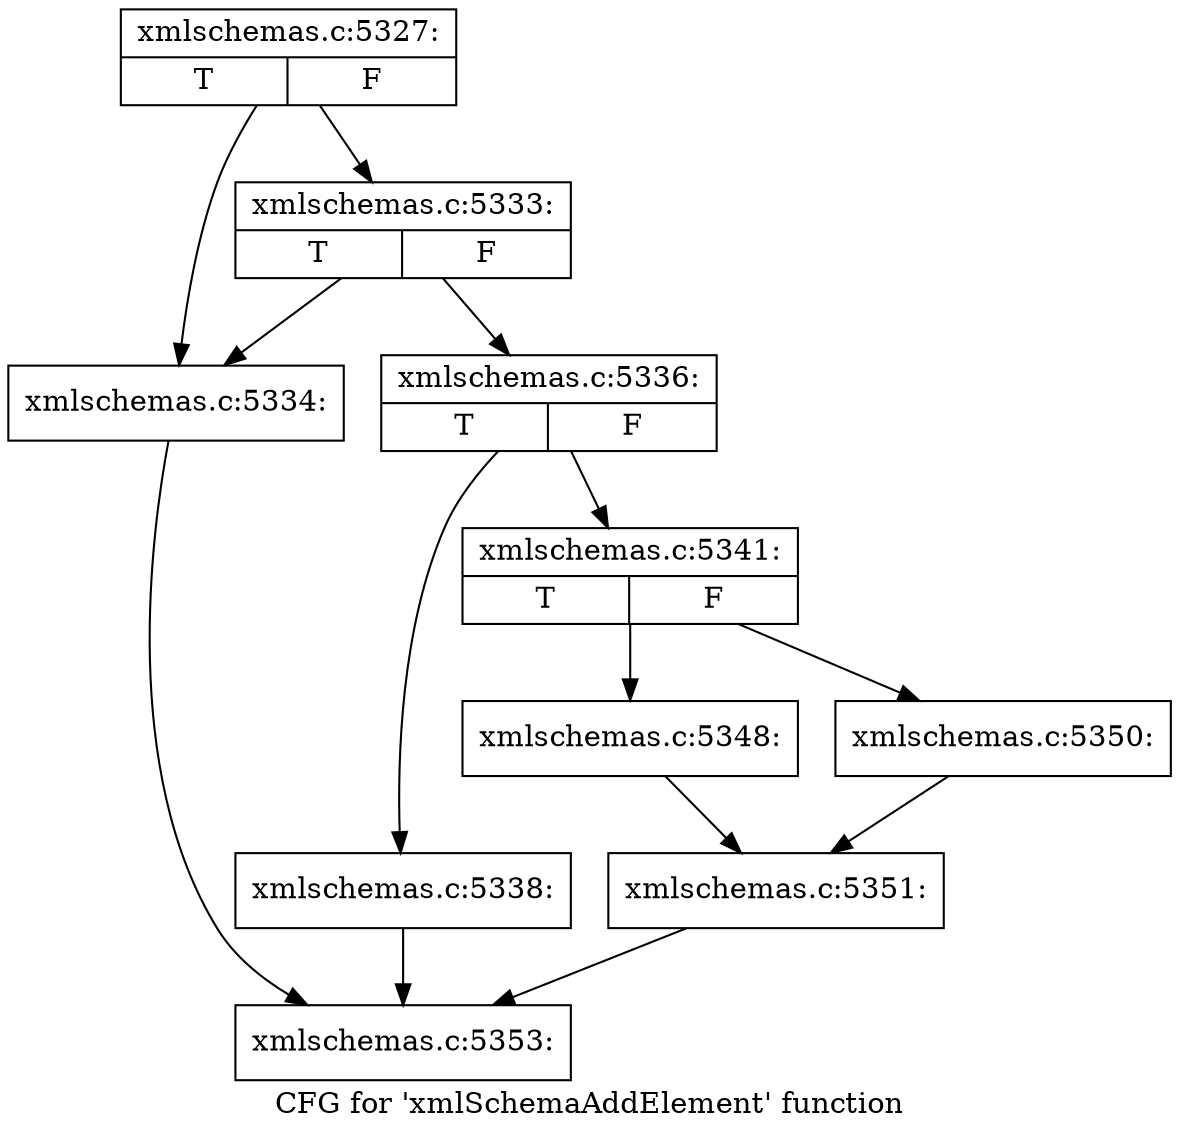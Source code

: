 digraph "CFG for 'xmlSchemaAddElement' function" {
	label="CFG for 'xmlSchemaAddElement' function";

	Node0x4f92530 [shape=record,label="{xmlschemas.c:5327:|{<s0>T|<s1>F}}"];
	Node0x4f92530 -> Node0x4fcb530;
	Node0x4f92530 -> Node0x4fcb5d0;
	Node0x4fcb5d0 [shape=record,label="{xmlschemas.c:5333:|{<s0>T|<s1>F}}"];
	Node0x4fcb5d0 -> Node0x4fcb530;
	Node0x4fcb5d0 -> Node0x4fcb580;
	Node0x4fcb530 [shape=record,label="{xmlschemas.c:5334:}"];
	Node0x4fcb530 -> Node0x4f998c0;
	Node0x4fcb580 [shape=record,label="{xmlschemas.c:5336:|{<s0>T|<s1>F}}"];
	Node0x4fcb580 -> Node0x4fcbf90;
	Node0x4fcb580 -> Node0x4fcbfe0;
	Node0x4fcbf90 [shape=record,label="{xmlschemas.c:5338:}"];
	Node0x4fcbf90 -> Node0x4f998c0;
	Node0x4fcbfe0 [shape=record,label="{xmlschemas.c:5341:|{<s0>T|<s1>F}}"];
	Node0x4fcbfe0 -> Node0x4fcd520;
	Node0x4fcbfe0 -> Node0x4fcd5c0;
	Node0x4fcd520 [shape=record,label="{xmlschemas.c:5348:}"];
	Node0x4fcd520 -> Node0x4fcd570;
	Node0x4fcd5c0 [shape=record,label="{xmlschemas.c:5350:}"];
	Node0x4fcd5c0 -> Node0x4fcd570;
	Node0x4fcd570 [shape=record,label="{xmlschemas.c:5351:}"];
	Node0x4fcd570 -> Node0x4f998c0;
	Node0x4f998c0 [shape=record,label="{xmlschemas.c:5353:}"];
}

